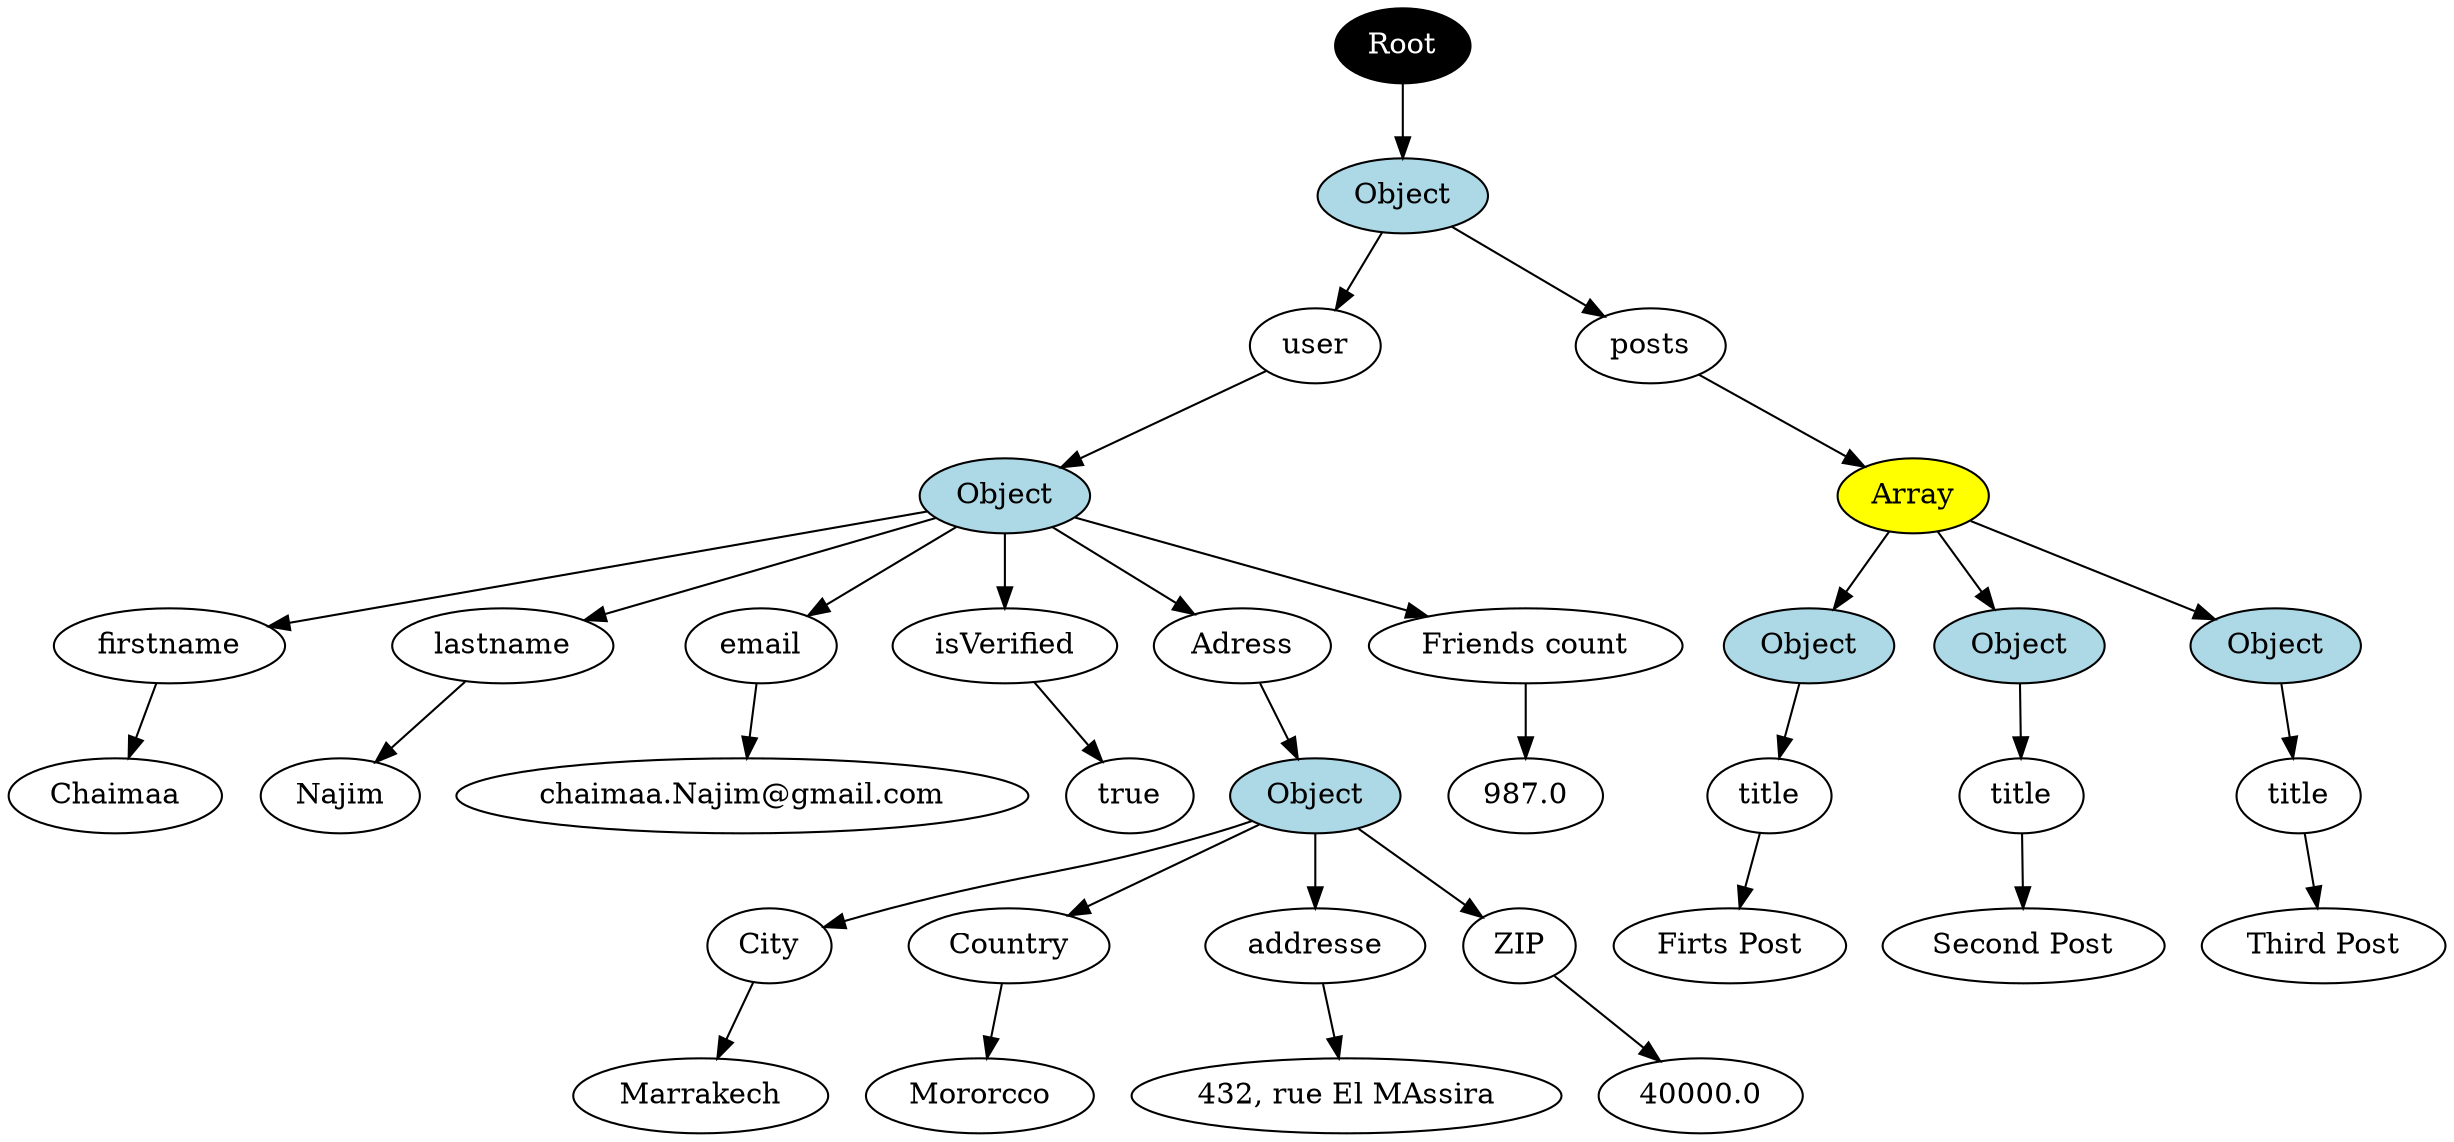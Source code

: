digraph "JSON Model in DOT" {
graph[rankdir=TB,labeljust=l,labelloc=t,];
 node[shape=ellipse];
node1[label="Object", fillcolor= lightblue, style=filled]
 node1->node7[]
 node1->node18[]
;
 node[shape=ellipse];
node2[label="Object", fillcolor= lightblue, style=filled]
 node2->node8[]
 node2->node9[]
 node2->node10[]
 node2->node11[]
 node2->node12[]
 node2->node17[]
;
 node[shape=ellipse];
node22[label="Chaimaa"]
;
 node[shape=ellipse];
node23[label="Najim"]
;
 node[shape=ellipse];
node24[label="chaimaa.Najim@gmail.com"]
;
 node[shape=ellipse];
node25[label="true"]
;
 node[shape=ellipse];
node3[label="Object", fillcolor= lightblue, style=filled]
 node3->node13[]
 node3->node14[]
 node3->node15[]
 node3->node16[]
;
 node[shape=ellipse];
node26[label="Marrakech"]
;
 node[shape=ellipse];
node27[label="Mororcco"]
;
 node[shape=ellipse];
node28[label="432, rue El MAssira"]
;
 node[shape=ellipse];
node29[label="40000.0"]
;
 node[shape=ellipse];
node30[label="987.0"]
;
 node[shape=ellipse];
node34[label="Array", fillcolor= yellow, style=filled]
 node34->node4[]
 node34->node5[]
 node34->node6[]
;
 node[shape=ellipse];
node4[label="Object", fillcolor= lightblue, style=filled]
 node4->node19[]
;
 node[shape=ellipse];
node31[label="Firts Post"]
;
 node[shape=ellipse];
node5[label="Object", fillcolor= lightblue, style=filled]
 node5->node20[]
;
 node[shape=ellipse];
node32[label="Second Post"]
;
 node[shape=ellipse];
node6[label="Object", fillcolor= lightblue, style=filled]
 node6->node21[]
;
 node[shape=ellipse];
node33[label="Third Post"]
;
 node[shape=ellipse];
node7[label="user"]
 node7->node2[]
;
 node[shape=ellipse];
node8[label="firstname"]
 node8->node22[]
;
 node[shape=ellipse];
node9[label="lastname"]
 node9->node23[]
;
 node[shape=ellipse];
node10[label="email"]
 node10->node24[]
;
 node[shape=ellipse];
node11[label="isVerified"]
 node11->node25[]
;
 node[shape=ellipse];
node12[label="Adress"]
 node12->node3[]
;
 node[shape=ellipse];
node13[label="City"]
 node13->node26[]
;
 node[shape=ellipse];
node14[label="Country"]
 node14->node27[]
;
 node[shape=ellipse];
node15[label="addresse"]
 node15->node28[]
;
 node[shape=ellipse];
node16[label="ZIP"]
 node16->node29[]
;
 node[shape=ellipse];
node17[label="Friends count"]
 node17->node30[]
;
 node[shape=ellipse];
node18[label="posts"]
 node18->node34[]
;
 node[shape=ellipse];
node19[label="title"]
 node19->node31[]
;
 node[shape=ellipse];
node20[label="title"]
 node20->node32[]
;
 node[shape=ellipse];
node21[label="title"]
 node21->node33[]
;
 node[shape=ellipse];
Root[fillcolor= black, style=filled,fontcolor = white]
 Root->node1[]
;

}